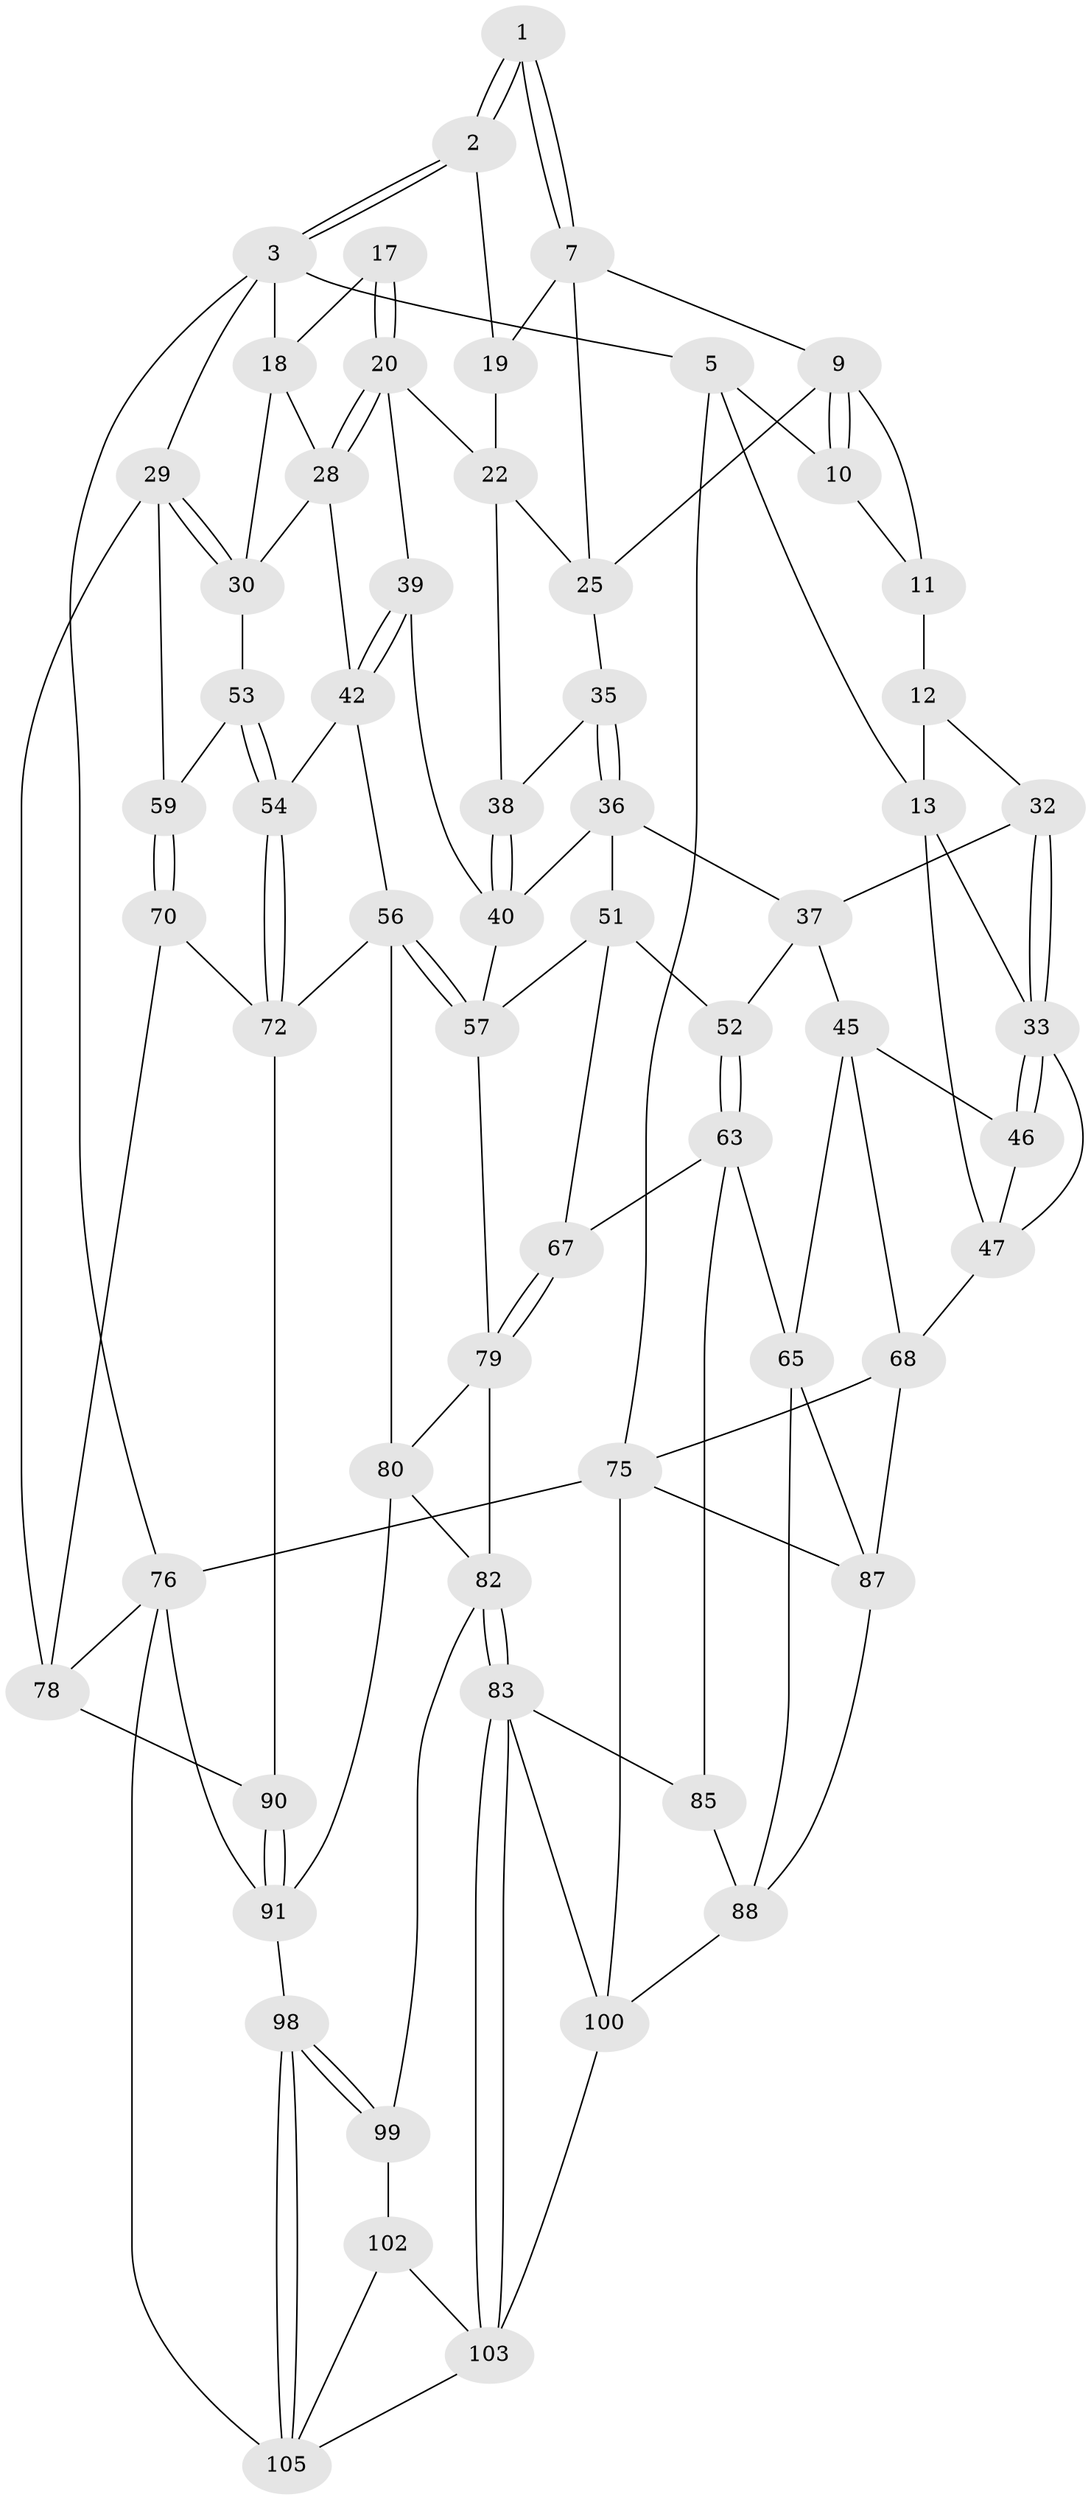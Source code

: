 // original degree distribution, {4: 0.17592592592592593, 5: 0.6203703703703703, 6: 0.17592592592592593, 3: 0.027777777777777776}
// Generated by graph-tools (version 1.1) at 2025/42/03/06/25 10:42:34]
// undirected, 62 vertices, 136 edges
graph export_dot {
graph [start="1"]
  node [color=gray90,style=filled];
  1 [pos="+0.5980779757570848+0"];
  2 [pos="+0.9691090941063271+0"];
  3 [pos="+1+0",super="+4"];
  5 [pos="+0+0",super="+6"];
  7 [pos="+0.5698763096006891+0.09860933130376445",super="+8"];
  9 [pos="+0.4388515846763793+0.0674080933574618",super="+15"];
  10 [pos="+0.3040862721039149+0"];
  11 [pos="+0.27659558749939983+0",super="+16"];
  12 [pos="+0.18426042825003255+0.12500288647037772",super="+26"];
  13 [pos="+0.16509744966390152+0.14844178967746424",super="+14"];
  17 [pos="+0.6919325893689658+0.12616904606348248"];
  18 [pos="+0.8734075308555201+0.06897070770936982",super="+27"];
  19 [pos="+0.6713507981786387+0.0887550951409387",super="+23"];
  20 [pos="+0.7114433066753689+0.2119698505498951",super="+21"];
  22 [pos="+0.6845228466008773+0.21244749113372574",super="+24"];
  25 [pos="+0.5173086741160027+0.17745452970130088",super="+31"];
  28 [pos="+0.8245185676178592+0.19236897063126476",super="+41"];
  29 [pos="+1+0.32866744365789946",super="+58"];
  30 [pos="+1+0.33582591114738064",super="+43"];
  32 [pos="+0.2909597617291938+0.25329778268138525"];
  33 [pos="+0.208943665007647+0.2719963564012579",super="+34"];
  35 [pos="+0.4830979465404352+0.28143500850203007"];
  36 [pos="+0.46705137479185455+0.30302919493502595",super="+50"];
  37 [pos="+0.3378537051403855+0.29082833128536223",super="+44"];
  38 [pos="+0.5883165742852631+0.31699834287335665"];
  39 [pos="+0.6792692961141451+0.37439602183644"];
  40 [pos="+0.6566721583026073+0.37384814737292943",super="+49"];
  42 [pos="+0.7059248924512262+0.39234168416007414",super="+55"];
  45 [pos="+0.2031661506400855+0.4171645361099874",super="+66"];
  46 [pos="+0.19835257468923226+0.4050000158420053"];
  47 [pos="+0+0.29960188869666815",super="+48"];
  51 [pos="+0.4379477970364599+0.4203476355588956",super="+62"];
  52 [pos="+0.3637026941698799+0.4331475184787173"];
  53 [pos="+0.8758857332120162+0.47240179252328857"];
  54 [pos="+0.8414629702852048+0.4963886981228458"];
  56 [pos="+0.6657788820425774+0.5964564017348293",super="+74"];
  57 [pos="+0.5785782247413389+0.5620962366256054",super="+61"];
  59 [pos="+0.9484704049608084+0.5085805362554052",super="+60"];
  63 [pos="+0.3332260121299171+0.585764057491205",super="+64"];
  65 [pos="+0.24651300936946294+0.5981973096681641",super="+86"];
  67 [pos="+0.37649450694075043+0.6031908839557147"];
  68 [pos="+0+0.6063326452935915",super="+69"];
  70 [pos="+0.9627522259415905+0.6811569967654465",super="+71"];
  72 [pos="+0.8325222372289379+0.599047788356062",super="+73"];
  75 [pos="+0+1",super="+96"];
  76 [pos="+1+1",super="+77"];
  78 [pos="+1+0.6640070832918132",super="+89"];
  79 [pos="+0.441057027403757+0.6400552951990179",super="+81"];
  80 [pos="+0.6682106550328264+0.7062301986114563",super="+92"];
  82 [pos="+0.42971037598445+0.7863034221270762",super="+95"];
  83 [pos="+0.4050190389329416+0.8152903680616427",super="+84"];
  85 [pos="+0.2963188059899772+0.7905846266083043"];
  87 [pos="+0.02384252463422051+0.653320149455644",super="+94"];
  88 [pos="+0.23935406416760344+0.7983325291106027",super="+93"];
  90 [pos="+0.8886850624752584+0.7755977829875543"];
  91 [pos="+0.8819268114331015+0.7911765268808262",super="+97"];
  98 [pos="+0.7497428050776201+0.9403243423442382"];
  99 [pos="+0.6540461478408868+0.8003564890495232",super="+101"];
  100 [pos="+0.22257664424602977+1",super="+104"];
  102 [pos="+0.4847718129350287+0.9154587028668417",super="+106"];
  103 [pos="+0.46242727614217394+0.9106921996262797",super="+107"];
  105 [pos="+0.6828065292179576+1",super="+108"];
  1 -- 2;
  1 -- 2;
  1 -- 7;
  1 -- 7;
  2 -- 3;
  2 -- 3;
  2 -- 19;
  3 -- 18;
  3 -- 5;
  3 -- 76;
  3 -- 29;
  5 -- 75;
  5 -- 13;
  5 -- 10;
  7 -- 19;
  7 -- 9;
  7 -- 25;
  9 -- 10;
  9 -- 10;
  9 -- 11;
  9 -- 25;
  10 -- 11;
  11 -- 12 [weight=2];
  12 -- 13;
  12 -- 32;
  13 -- 47;
  13 -- 33;
  17 -- 18;
  17 -- 20;
  17 -- 20;
  18 -- 28;
  18 -- 30;
  19 -- 22;
  20 -- 28;
  20 -- 28;
  20 -- 22;
  20 -- 39;
  22 -- 38;
  22 -- 25;
  25 -- 35;
  28 -- 42;
  28 -- 30;
  29 -- 30;
  29 -- 30;
  29 -- 59;
  29 -- 78;
  30 -- 53;
  32 -- 33;
  32 -- 33;
  32 -- 37;
  33 -- 46;
  33 -- 46;
  33 -- 47;
  35 -- 36;
  35 -- 36;
  35 -- 38;
  36 -- 37;
  36 -- 40;
  36 -- 51;
  37 -- 45;
  37 -- 52;
  38 -- 40;
  38 -- 40;
  39 -- 40;
  39 -- 42;
  39 -- 42;
  40 -- 57;
  42 -- 56;
  42 -- 54;
  45 -- 46;
  45 -- 65;
  45 -- 68;
  46 -- 47;
  47 -- 68;
  51 -- 52;
  51 -- 67;
  51 -- 57;
  52 -- 63;
  52 -- 63;
  53 -- 54;
  53 -- 54;
  53 -- 59;
  54 -- 72;
  54 -- 72;
  56 -- 57;
  56 -- 57;
  56 -- 80;
  56 -- 72;
  57 -- 79;
  59 -- 70 [weight=2];
  59 -- 70;
  63 -- 67;
  63 -- 65;
  63 -- 85;
  65 -- 88;
  65 -- 87;
  67 -- 79;
  67 -- 79;
  68 -- 87;
  68 -- 75;
  70 -- 72;
  70 -- 78;
  72 -- 90;
  75 -- 76;
  75 -- 87;
  75 -- 100;
  76 -- 105;
  76 -- 78;
  76 -- 91;
  78 -- 90;
  79 -- 80;
  79 -- 82;
  80 -- 82;
  80 -- 91;
  82 -- 83;
  82 -- 83;
  82 -- 99;
  83 -- 103;
  83 -- 103;
  83 -- 100;
  83 -- 85;
  85 -- 88;
  87 -- 88;
  88 -- 100;
  90 -- 91;
  90 -- 91;
  91 -- 98;
  98 -- 99;
  98 -- 99;
  98 -- 105;
  98 -- 105;
  99 -- 102 [weight=2];
  100 -- 103;
  102 -- 103;
  102 -- 105;
  103 -- 105;
}
